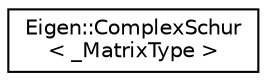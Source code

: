 digraph "Graphical Class Hierarchy"
{
  edge [fontname="Helvetica",fontsize="10",labelfontname="Helvetica",labelfontsize="10"];
  node [fontname="Helvetica",fontsize="10",shape=record];
  rankdir="LR";
  Node1 [label="Eigen::ComplexSchur\l\< _MatrixType \>",height=0.2,width=0.4,color="black", fillcolor="white", style="filled",URL="$class_eigen_1_1_complex_schur.html",tooltip="Performs a complex Schur decomposition of a real or complex square matrix. "];
}
